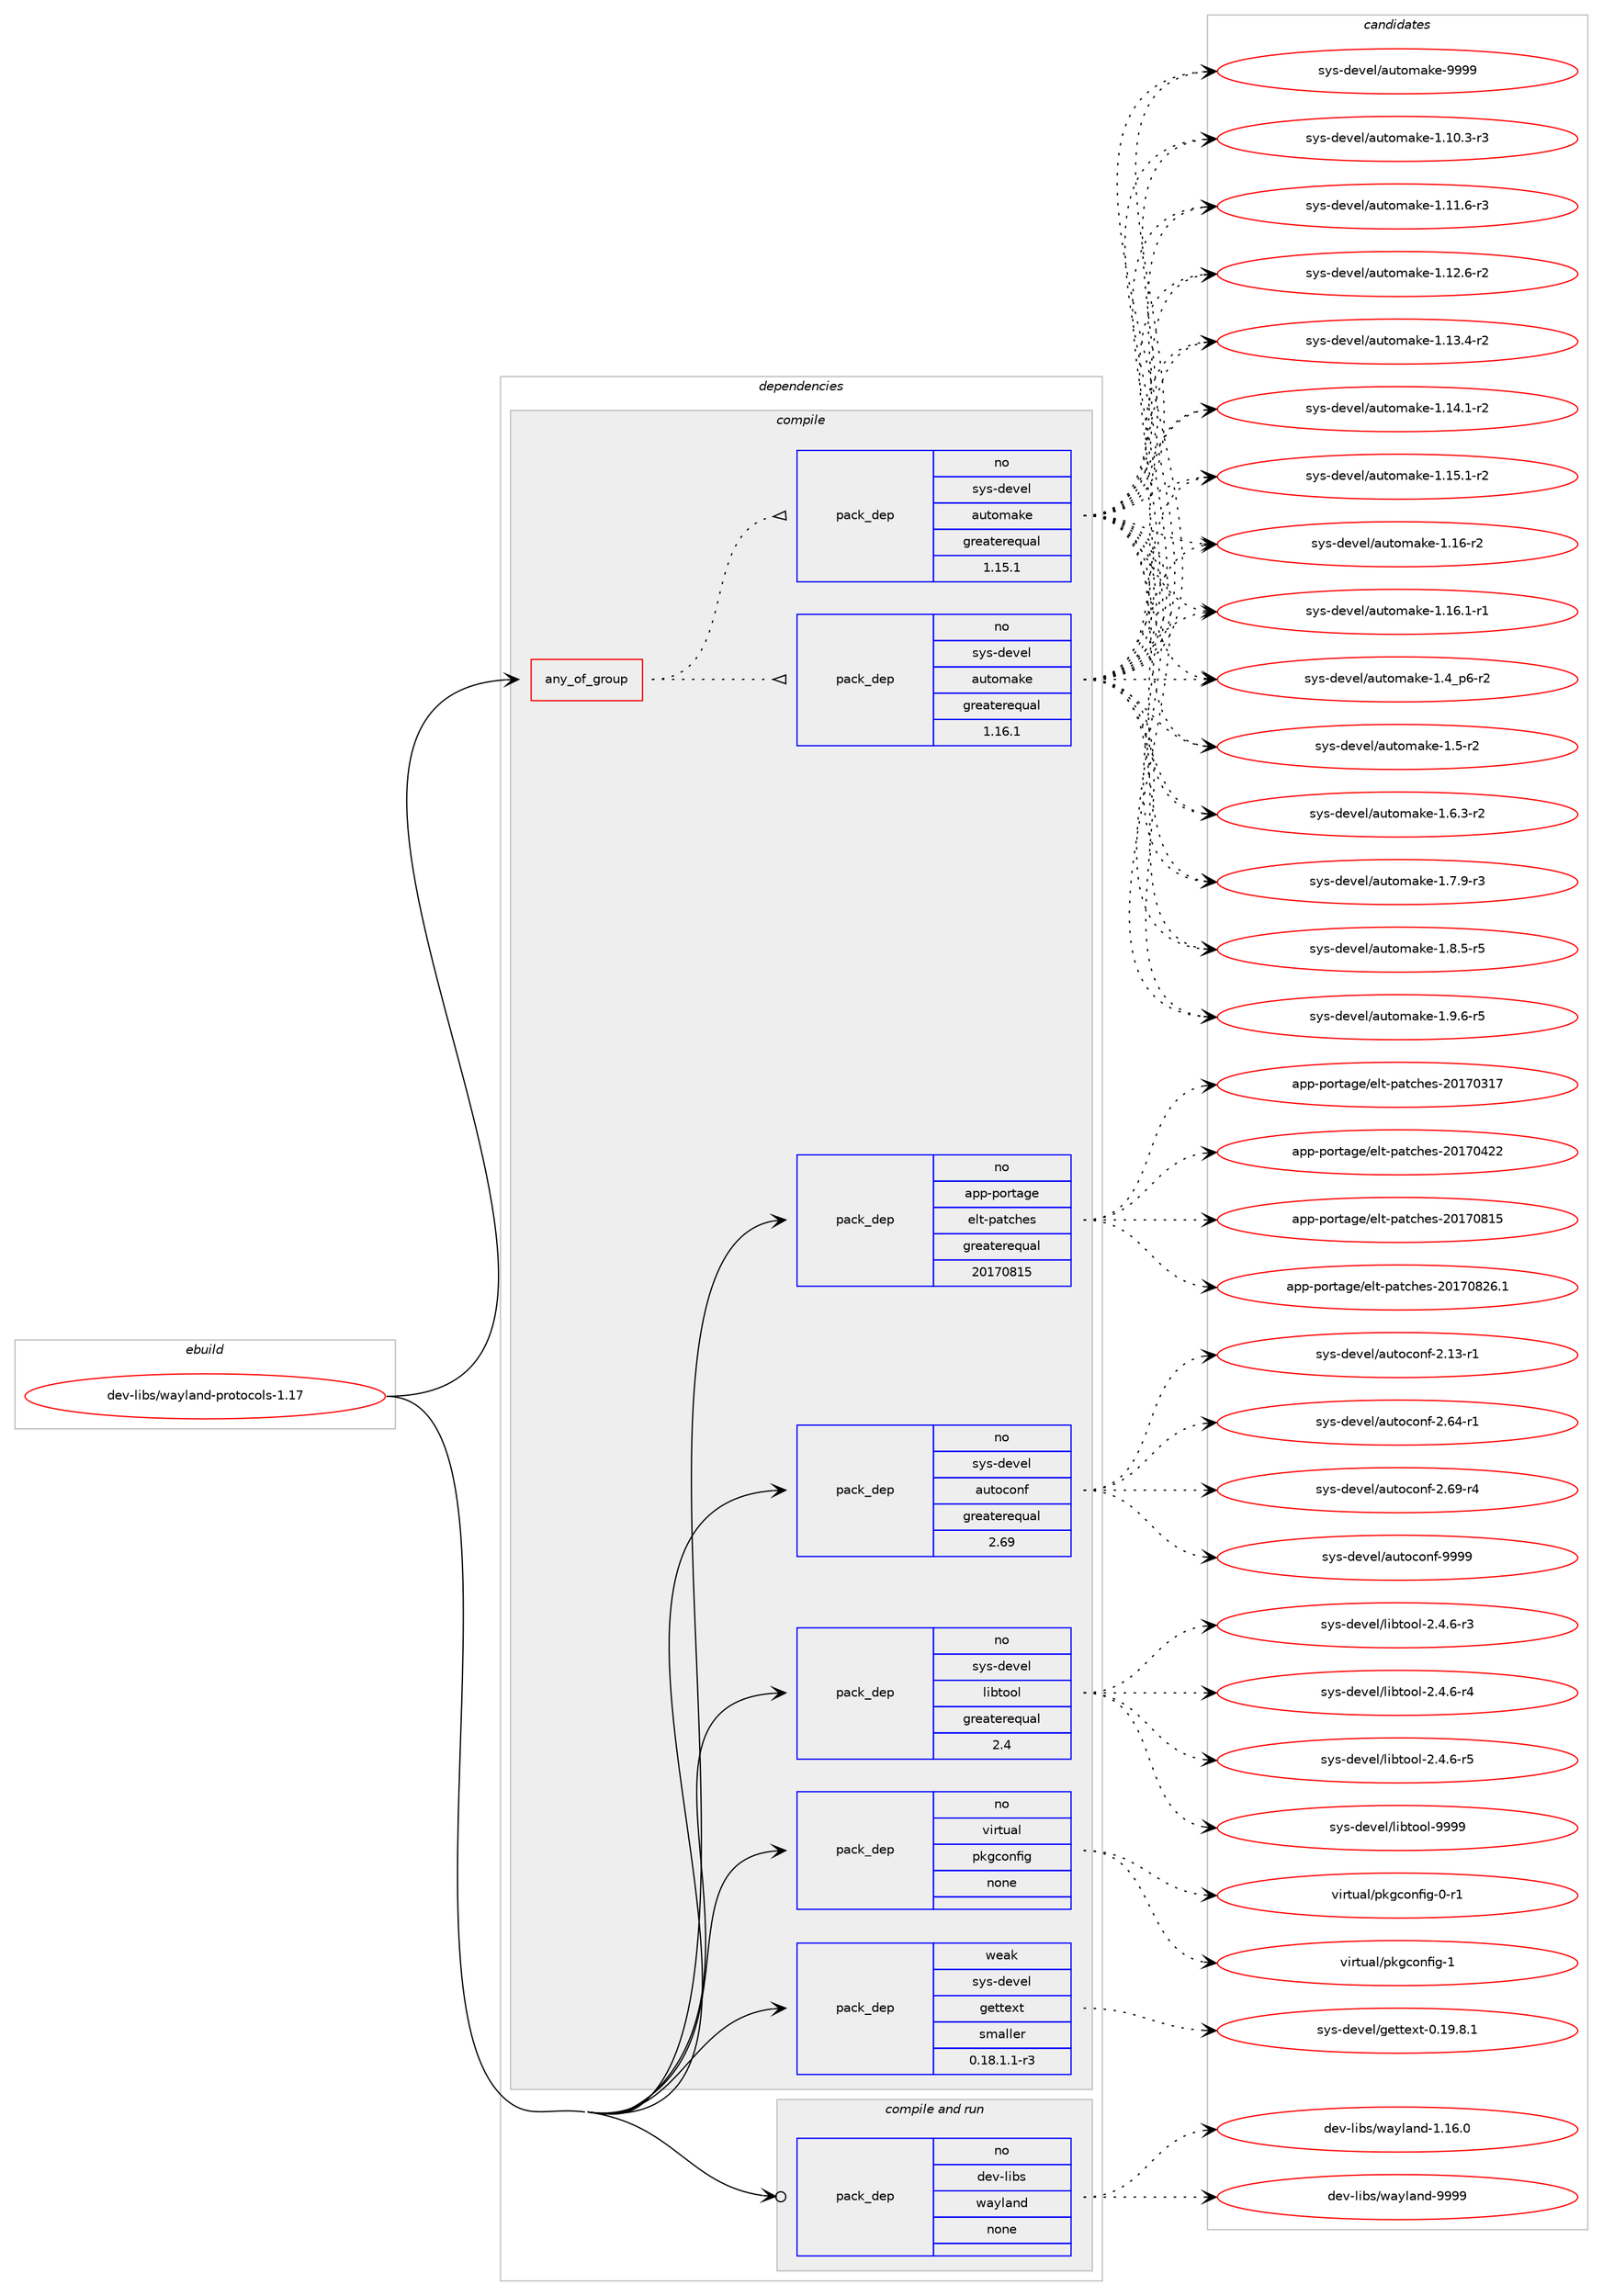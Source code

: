digraph prolog {

# *************
# Graph options
# *************

newrank=true;
concentrate=true;
compound=true;
graph [rankdir=LR,fontname=Helvetica,fontsize=10,ranksep=1.5];#, ranksep=2.5, nodesep=0.2];
edge  [arrowhead=vee];
node  [fontname=Helvetica,fontsize=10];

# **********
# The ebuild
# **********

subgraph cluster_leftcol {
color=gray;
rank=same;
label=<<i>ebuild</i>>;
id [label="dev-libs/wayland-protocols-1.17", color=red, width=4, href="../dev-libs/wayland-protocols-1.17.svg"];
}

# ****************
# The dependencies
# ****************

subgraph cluster_midcol {
color=gray;
label=<<i>dependencies</i>>;
subgraph cluster_compile {
fillcolor="#eeeeee";
style=filled;
label=<<i>compile</i>>;
subgraph any22427 {
dependency1372485 [label=<<TABLE BORDER="0" CELLBORDER="1" CELLSPACING="0" CELLPADDING="4"><TR><TD CELLPADDING="10">any_of_group</TD></TR></TABLE>>, shape=none, color=red];subgraph pack982460 {
dependency1372486 [label=<<TABLE BORDER="0" CELLBORDER="1" CELLSPACING="0" CELLPADDING="4" WIDTH="220"><TR><TD ROWSPAN="6" CELLPADDING="30">pack_dep</TD></TR><TR><TD WIDTH="110">no</TD></TR><TR><TD>sys-devel</TD></TR><TR><TD>automake</TD></TR><TR><TD>greaterequal</TD></TR><TR><TD>1.16.1</TD></TR></TABLE>>, shape=none, color=blue];
}
dependency1372485:e -> dependency1372486:w [weight=20,style="dotted",arrowhead="oinv"];
subgraph pack982461 {
dependency1372487 [label=<<TABLE BORDER="0" CELLBORDER="1" CELLSPACING="0" CELLPADDING="4" WIDTH="220"><TR><TD ROWSPAN="6" CELLPADDING="30">pack_dep</TD></TR><TR><TD WIDTH="110">no</TD></TR><TR><TD>sys-devel</TD></TR><TR><TD>automake</TD></TR><TR><TD>greaterequal</TD></TR><TR><TD>1.15.1</TD></TR></TABLE>>, shape=none, color=blue];
}
dependency1372485:e -> dependency1372487:w [weight=20,style="dotted",arrowhead="oinv"];
}
id:e -> dependency1372485:w [weight=20,style="solid",arrowhead="vee"];
subgraph pack982462 {
dependency1372488 [label=<<TABLE BORDER="0" CELLBORDER="1" CELLSPACING="0" CELLPADDING="4" WIDTH="220"><TR><TD ROWSPAN="6" CELLPADDING="30">pack_dep</TD></TR><TR><TD WIDTH="110">no</TD></TR><TR><TD>app-portage</TD></TR><TR><TD>elt-patches</TD></TR><TR><TD>greaterequal</TD></TR><TR><TD>20170815</TD></TR></TABLE>>, shape=none, color=blue];
}
id:e -> dependency1372488:w [weight=20,style="solid",arrowhead="vee"];
subgraph pack982463 {
dependency1372489 [label=<<TABLE BORDER="0" CELLBORDER="1" CELLSPACING="0" CELLPADDING="4" WIDTH="220"><TR><TD ROWSPAN="6" CELLPADDING="30">pack_dep</TD></TR><TR><TD WIDTH="110">no</TD></TR><TR><TD>sys-devel</TD></TR><TR><TD>autoconf</TD></TR><TR><TD>greaterequal</TD></TR><TR><TD>2.69</TD></TR></TABLE>>, shape=none, color=blue];
}
id:e -> dependency1372489:w [weight=20,style="solid",arrowhead="vee"];
subgraph pack982464 {
dependency1372490 [label=<<TABLE BORDER="0" CELLBORDER="1" CELLSPACING="0" CELLPADDING="4" WIDTH="220"><TR><TD ROWSPAN="6" CELLPADDING="30">pack_dep</TD></TR><TR><TD WIDTH="110">no</TD></TR><TR><TD>sys-devel</TD></TR><TR><TD>libtool</TD></TR><TR><TD>greaterequal</TD></TR><TR><TD>2.4</TD></TR></TABLE>>, shape=none, color=blue];
}
id:e -> dependency1372490:w [weight=20,style="solid",arrowhead="vee"];
subgraph pack982465 {
dependency1372491 [label=<<TABLE BORDER="0" CELLBORDER="1" CELLSPACING="0" CELLPADDING="4" WIDTH="220"><TR><TD ROWSPAN="6" CELLPADDING="30">pack_dep</TD></TR><TR><TD WIDTH="110">no</TD></TR><TR><TD>virtual</TD></TR><TR><TD>pkgconfig</TD></TR><TR><TD>none</TD></TR><TR><TD></TD></TR></TABLE>>, shape=none, color=blue];
}
id:e -> dependency1372491:w [weight=20,style="solid",arrowhead="vee"];
subgraph pack982466 {
dependency1372492 [label=<<TABLE BORDER="0" CELLBORDER="1" CELLSPACING="0" CELLPADDING="4" WIDTH="220"><TR><TD ROWSPAN="6" CELLPADDING="30">pack_dep</TD></TR><TR><TD WIDTH="110">weak</TD></TR><TR><TD>sys-devel</TD></TR><TR><TD>gettext</TD></TR><TR><TD>smaller</TD></TR><TR><TD>0.18.1.1-r3</TD></TR></TABLE>>, shape=none, color=blue];
}
id:e -> dependency1372492:w [weight=20,style="solid",arrowhead="vee"];
}
subgraph cluster_compileandrun {
fillcolor="#eeeeee";
style=filled;
label=<<i>compile and run</i>>;
subgraph pack982467 {
dependency1372493 [label=<<TABLE BORDER="0" CELLBORDER="1" CELLSPACING="0" CELLPADDING="4" WIDTH="220"><TR><TD ROWSPAN="6" CELLPADDING="30">pack_dep</TD></TR><TR><TD WIDTH="110">no</TD></TR><TR><TD>dev-libs</TD></TR><TR><TD>wayland</TD></TR><TR><TD>none</TD></TR><TR><TD></TD></TR></TABLE>>, shape=none, color=blue];
}
id:e -> dependency1372493:w [weight=20,style="solid",arrowhead="odotvee"];
}
subgraph cluster_run {
fillcolor="#eeeeee";
style=filled;
label=<<i>run</i>>;
}
}

# **************
# The candidates
# **************

subgraph cluster_choices {
rank=same;
color=gray;
label=<<i>candidates</i>>;

subgraph choice982460 {
color=black;
nodesep=1;
choice11512111545100101118101108479711711611110997107101454946494846514511451 [label="sys-devel/automake-1.10.3-r3", color=red, width=4,href="../sys-devel/automake-1.10.3-r3.svg"];
choice11512111545100101118101108479711711611110997107101454946494946544511451 [label="sys-devel/automake-1.11.6-r3", color=red, width=4,href="../sys-devel/automake-1.11.6-r3.svg"];
choice11512111545100101118101108479711711611110997107101454946495046544511450 [label="sys-devel/automake-1.12.6-r2", color=red, width=4,href="../sys-devel/automake-1.12.6-r2.svg"];
choice11512111545100101118101108479711711611110997107101454946495146524511450 [label="sys-devel/automake-1.13.4-r2", color=red, width=4,href="../sys-devel/automake-1.13.4-r2.svg"];
choice11512111545100101118101108479711711611110997107101454946495246494511450 [label="sys-devel/automake-1.14.1-r2", color=red, width=4,href="../sys-devel/automake-1.14.1-r2.svg"];
choice11512111545100101118101108479711711611110997107101454946495346494511450 [label="sys-devel/automake-1.15.1-r2", color=red, width=4,href="../sys-devel/automake-1.15.1-r2.svg"];
choice1151211154510010111810110847971171161111099710710145494649544511450 [label="sys-devel/automake-1.16-r2", color=red, width=4,href="../sys-devel/automake-1.16-r2.svg"];
choice11512111545100101118101108479711711611110997107101454946495446494511449 [label="sys-devel/automake-1.16.1-r1", color=red, width=4,href="../sys-devel/automake-1.16.1-r1.svg"];
choice115121115451001011181011084797117116111109971071014549465295112544511450 [label="sys-devel/automake-1.4_p6-r2", color=red, width=4,href="../sys-devel/automake-1.4_p6-r2.svg"];
choice11512111545100101118101108479711711611110997107101454946534511450 [label="sys-devel/automake-1.5-r2", color=red, width=4,href="../sys-devel/automake-1.5-r2.svg"];
choice115121115451001011181011084797117116111109971071014549465446514511450 [label="sys-devel/automake-1.6.3-r2", color=red, width=4,href="../sys-devel/automake-1.6.3-r2.svg"];
choice115121115451001011181011084797117116111109971071014549465546574511451 [label="sys-devel/automake-1.7.9-r3", color=red, width=4,href="../sys-devel/automake-1.7.9-r3.svg"];
choice115121115451001011181011084797117116111109971071014549465646534511453 [label="sys-devel/automake-1.8.5-r5", color=red, width=4,href="../sys-devel/automake-1.8.5-r5.svg"];
choice115121115451001011181011084797117116111109971071014549465746544511453 [label="sys-devel/automake-1.9.6-r5", color=red, width=4,href="../sys-devel/automake-1.9.6-r5.svg"];
choice115121115451001011181011084797117116111109971071014557575757 [label="sys-devel/automake-9999", color=red, width=4,href="../sys-devel/automake-9999.svg"];
dependency1372486:e -> choice11512111545100101118101108479711711611110997107101454946494846514511451:w [style=dotted,weight="100"];
dependency1372486:e -> choice11512111545100101118101108479711711611110997107101454946494946544511451:w [style=dotted,weight="100"];
dependency1372486:e -> choice11512111545100101118101108479711711611110997107101454946495046544511450:w [style=dotted,weight="100"];
dependency1372486:e -> choice11512111545100101118101108479711711611110997107101454946495146524511450:w [style=dotted,weight="100"];
dependency1372486:e -> choice11512111545100101118101108479711711611110997107101454946495246494511450:w [style=dotted,weight="100"];
dependency1372486:e -> choice11512111545100101118101108479711711611110997107101454946495346494511450:w [style=dotted,weight="100"];
dependency1372486:e -> choice1151211154510010111810110847971171161111099710710145494649544511450:w [style=dotted,weight="100"];
dependency1372486:e -> choice11512111545100101118101108479711711611110997107101454946495446494511449:w [style=dotted,weight="100"];
dependency1372486:e -> choice115121115451001011181011084797117116111109971071014549465295112544511450:w [style=dotted,weight="100"];
dependency1372486:e -> choice11512111545100101118101108479711711611110997107101454946534511450:w [style=dotted,weight="100"];
dependency1372486:e -> choice115121115451001011181011084797117116111109971071014549465446514511450:w [style=dotted,weight="100"];
dependency1372486:e -> choice115121115451001011181011084797117116111109971071014549465546574511451:w [style=dotted,weight="100"];
dependency1372486:e -> choice115121115451001011181011084797117116111109971071014549465646534511453:w [style=dotted,weight="100"];
dependency1372486:e -> choice115121115451001011181011084797117116111109971071014549465746544511453:w [style=dotted,weight="100"];
dependency1372486:e -> choice115121115451001011181011084797117116111109971071014557575757:w [style=dotted,weight="100"];
}
subgraph choice982461 {
color=black;
nodesep=1;
choice11512111545100101118101108479711711611110997107101454946494846514511451 [label="sys-devel/automake-1.10.3-r3", color=red, width=4,href="../sys-devel/automake-1.10.3-r3.svg"];
choice11512111545100101118101108479711711611110997107101454946494946544511451 [label="sys-devel/automake-1.11.6-r3", color=red, width=4,href="../sys-devel/automake-1.11.6-r3.svg"];
choice11512111545100101118101108479711711611110997107101454946495046544511450 [label="sys-devel/automake-1.12.6-r2", color=red, width=4,href="../sys-devel/automake-1.12.6-r2.svg"];
choice11512111545100101118101108479711711611110997107101454946495146524511450 [label="sys-devel/automake-1.13.4-r2", color=red, width=4,href="../sys-devel/automake-1.13.4-r2.svg"];
choice11512111545100101118101108479711711611110997107101454946495246494511450 [label="sys-devel/automake-1.14.1-r2", color=red, width=4,href="../sys-devel/automake-1.14.1-r2.svg"];
choice11512111545100101118101108479711711611110997107101454946495346494511450 [label="sys-devel/automake-1.15.1-r2", color=red, width=4,href="../sys-devel/automake-1.15.1-r2.svg"];
choice1151211154510010111810110847971171161111099710710145494649544511450 [label="sys-devel/automake-1.16-r2", color=red, width=4,href="../sys-devel/automake-1.16-r2.svg"];
choice11512111545100101118101108479711711611110997107101454946495446494511449 [label="sys-devel/automake-1.16.1-r1", color=red, width=4,href="../sys-devel/automake-1.16.1-r1.svg"];
choice115121115451001011181011084797117116111109971071014549465295112544511450 [label="sys-devel/automake-1.4_p6-r2", color=red, width=4,href="../sys-devel/automake-1.4_p6-r2.svg"];
choice11512111545100101118101108479711711611110997107101454946534511450 [label="sys-devel/automake-1.5-r2", color=red, width=4,href="../sys-devel/automake-1.5-r2.svg"];
choice115121115451001011181011084797117116111109971071014549465446514511450 [label="sys-devel/automake-1.6.3-r2", color=red, width=4,href="../sys-devel/automake-1.6.3-r2.svg"];
choice115121115451001011181011084797117116111109971071014549465546574511451 [label="sys-devel/automake-1.7.9-r3", color=red, width=4,href="../sys-devel/automake-1.7.9-r3.svg"];
choice115121115451001011181011084797117116111109971071014549465646534511453 [label="sys-devel/automake-1.8.5-r5", color=red, width=4,href="../sys-devel/automake-1.8.5-r5.svg"];
choice115121115451001011181011084797117116111109971071014549465746544511453 [label="sys-devel/automake-1.9.6-r5", color=red, width=4,href="../sys-devel/automake-1.9.6-r5.svg"];
choice115121115451001011181011084797117116111109971071014557575757 [label="sys-devel/automake-9999", color=red, width=4,href="../sys-devel/automake-9999.svg"];
dependency1372487:e -> choice11512111545100101118101108479711711611110997107101454946494846514511451:w [style=dotted,weight="100"];
dependency1372487:e -> choice11512111545100101118101108479711711611110997107101454946494946544511451:w [style=dotted,weight="100"];
dependency1372487:e -> choice11512111545100101118101108479711711611110997107101454946495046544511450:w [style=dotted,weight="100"];
dependency1372487:e -> choice11512111545100101118101108479711711611110997107101454946495146524511450:w [style=dotted,weight="100"];
dependency1372487:e -> choice11512111545100101118101108479711711611110997107101454946495246494511450:w [style=dotted,weight="100"];
dependency1372487:e -> choice11512111545100101118101108479711711611110997107101454946495346494511450:w [style=dotted,weight="100"];
dependency1372487:e -> choice1151211154510010111810110847971171161111099710710145494649544511450:w [style=dotted,weight="100"];
dependency1372487:e -> choice11512111545100101118101108479711711611110997107101454946495446494511449:w [style=dotted,weight="100"];
dependency1372487:e -> choice115121115451001011181011084797117116111109971071014549465295112544511450:w [style=dotted,weight="100"];
dependency1372487:e -> choice11512111545100101118101108479711711611110997107101454946534511450:w [style=dotted,weight="100"];
dependency1372487:e -> choice115121115451001011181011084797117116111109971071014549465446514511450:w [style=dotted,weight="100"];
dependency1372487:e -> choice115121115451001011181011084797117116111109971071014549465546574511451:w [style=dotted,weight="100"];
dependency1372487:e -> choice115121115451001011181011084797117116111109971071014549465646534511453:w [style=dotted,weight="100"];
dependency1372487:e -> choice115121115451001011181011084797117116111109971071014549465746544511453:w [style=dotted,weight="100"];
dependency1372487:e -> choice115121115451001011181011084797117116111109971071014557575757:w [style=dotted,weight="100"];
}
subgraph choice982462 {
color=black;
nodesep=1;
choice97112112451121111141169710310147101108116451129711699104101115455048495548514955 [label="app-portage/elt-patches-20170317", color=red, width=4,href="../app-portage/elt-patches-20170317.svg"];
choice97112112451121111141169710310147101108116451129711699104101115455048495548525050 [label="app-portage/elt-patches-20170422", color=red, width=4,href="../app-portage/elt-patches-20170422.svg"];
choice97112112451121111141169710310147101108116451129711699104101115455048495548564953 [label="app-portage/elt-patches-20170815", color=red, width=4,href="../app-portage/elt-patches-20170815.svg"];
choice971121124511211111411697103101471011081164511297116991041011154550484955485650544649 [label="app-portage/elt-patches-20170826.1", color=red, width=4,href="../app-portage/elt-patches-20170826.1.svg"];
dependency1372488:e -> choice97112112451121111141169710310147101108116451129711699104101115455048495548514955:w [style=dotted,weight="100"];
dependency1372488:e -> choice97112112451121111141169710310147101108116451129711699104101115455048495548525050:w [style=dotted,weight="100"];
dependency1372488:e -> choice97112112451121111141169710310147101108116451129711699104101115455048495548564953:w [style=dotted,weight="100"];
dependency1372488:e -> choice971121124511211111411697103101471011081164511297116991041011154550484955485650544649:w [style=dotted,weight="100"];
}
subgraph choice982463 {
color=black;
nodesep=1;
choice1151211154510010111810110847971171161119911111010245504649514511449 [label="sys-devel/autoconf-2.13-r1", color=red, width=4,href="../sys-devel/autoconf-2.13-r1.svg"];
choice1151211154510010111810110847971171161119911111010245504654524511449 [label="sys-devel/autoconf-2.64-r1", color=red, width=4,href="../sys-devel/autoconf-2.64-r1.svg"];
choice1151211154510010111810110847971171161119911111010245504654574511452 [label="sys-devel/autoconf-2.69-r4", color=red, width=4,href="../sys-devel/autoconf-2.69-r4.svg"];
choice115121115451001011181011084797117116111991111101024557575757 [label="sys-devel/autoconf-9999", color=red, width=4,href="../sys-devel/autoconf-9999.svg"];
dependency1372489:e -> choice1151211154510010111810110847971171161119911111010245504649514511449:w [style=dotted,weight="100"];
dependency1372489:e -> choice1151211154510010111810110847971171161119911111010245504654524511449:w [style=dotted,weight="100"];
dependency1372489:e -> choice1151211154510010111810110847971171161119911111010245504654574511452:w [style=dotted,weight="100"];
dependency1372489:e -> choice115121115451001011181011084797117116111991111101024557575757:w [style=dotted,weight="100"];
}
subgraph choice982464 {
color=black;
nodesep=1;
choice1151211154510010111810110847108105981161111111084550465246544511451 [label="sys-devel/libtool-2.4.6-r3", color=red, width=4,href="../sys-devel/libtool-2.4.6-r3.svg"];
choice1151211154510010111810110847108105981161111111084550465246544511452 [label="sys-devel/libtool-2.4.6-r4", color=red, width=4,href="../sys-devel/libtool-2.4.6-r4.svg"];
choice1151211154510010111810110847108105981161111111084550465246544511453 [label="sys-devel/libtool-2.4.6-r5", color=red, width=4,href="../sys-devel/libtool-2.4.6-r5.svg"];
choice1151211154510010111810110847108105981161111111084557575757 [label="sys-devel/libtool-9999", color=red, width=4,href="../sys-devel/libtool-9999.svg"];
dependency1372490:e -> choice1151211154510010111810110847108105981161111111084550465246544511451:w [style=dotted,weight="100"];
dependency1372490:e -> choice1151211154510010111810110847108105981161111111084550465246544511452:w [style=dotted,weight="100"];
dependency1372490:e -> choice1151211154510010111810110847108105981161111111084550465246544511453:w [style=dotted,weight="100"];
dependency1372490:e -> choice1151211154510010111810110847108105981161111111084557575757:w [style=dotted,weight="100"];
}
subgraph choice982465 {
color=black;
nodesep=1;
choice11810511411611797108471121071039911111010210510345484511449 [label="virtual/pkgconfig-0-r1", color=red, width=4,href="../virtual/pkgconfig-0-r1.svg"];
choice1181051141161179710847112107103991111101021051034549 [label="virtual/pkgconfig-1", color=red, width=4,href="../virtual/pkgconfig-1.svg"];
dependency1372491:e -> choice11810511411611797108471121071039911111010210510345484511449:w [style=dotted,weight="100"];
dependency1372491:e -> choice1181051141161179710847112107103991111101021051034549:w [style=dotted,weight="100"];
}
subgraph choice982466 {
color=black;
nodesep=1;
choice1151211154510010111810110847103101116116101120116454846495746564649 [label="sys-devel/gettext-0.19.8.1", color=red, width=4,href="../sys-devel/gettext-0.19.8.1.svg"];
dependency1372492:e -> choice1151211154510010111810110847103101116116101120116454846495746564649:w [style=dotted,weight="100"];
}
subgraph choice982467 {
color=black;
nodesep=1;
choice100101118451081059811547119971211089711010045494649544648 [label="dev-libs/wayland-1.16.0", color=red, width=4,href="../dev-libs/wayland-1.16.0.svg"];
choice10010111845108105981154711997121108971101004557575757 [label="dev-libs/wayland-9999", color=red, width=4,href="../dev-libs/wayland-9999.svg"];
dependency1372493:e -> choice100101118451081059811547119971211089711010045494649544648:w [style=dotted,weight="100"];
dependency1372493:e -> choice10010111845108105981154711997121108971101004557575757:w [style=dotted,weight="100"];
}
}

}
